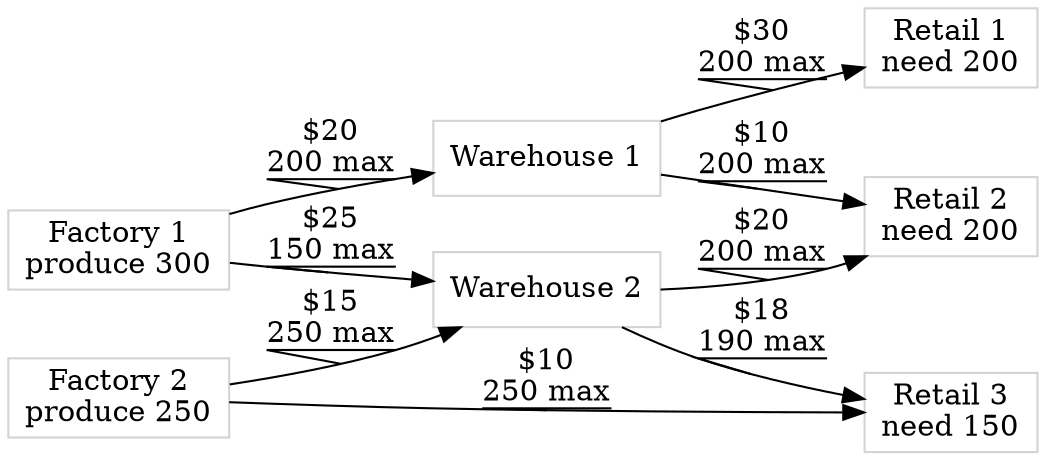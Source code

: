 #14S Exam4 a
#
digraph Transportation_Network {
rankdir=LR;
node [shape=box, color=lightgrey, filled=true]
f1 [label="Factory 1\nproduce 300"] 
f2 [label="Factory 2\nproduce 250"]

w1 [label="Warehouse 1"]
w2 [label="Warehouse 2"]

r1 [label="Retail 1\nneed 200"] 
r2 [label="Retail 2\nneed 200"]
r3 [label="Retail 3\nneed 150"]
f1 -> w1 [label="$20\n200 max", decorate=true]
f1 -> w2 [label="$25\n150 max", decorate=true]

f2 -> w2 [label="$15\n250 max", decorate=true]
f2 -> r3 [label="$10\n250 max", decorate=true]

w1 -> r1 [label="$30\n200 max", decorate=true]
w1 -> r2 [label="$10\n200 max", decorate=true]

w2 -> r2 [label="$20\n200 max", decorate=true]
w2 -> r3 [label="$18\n190 max", decorate=true]
}